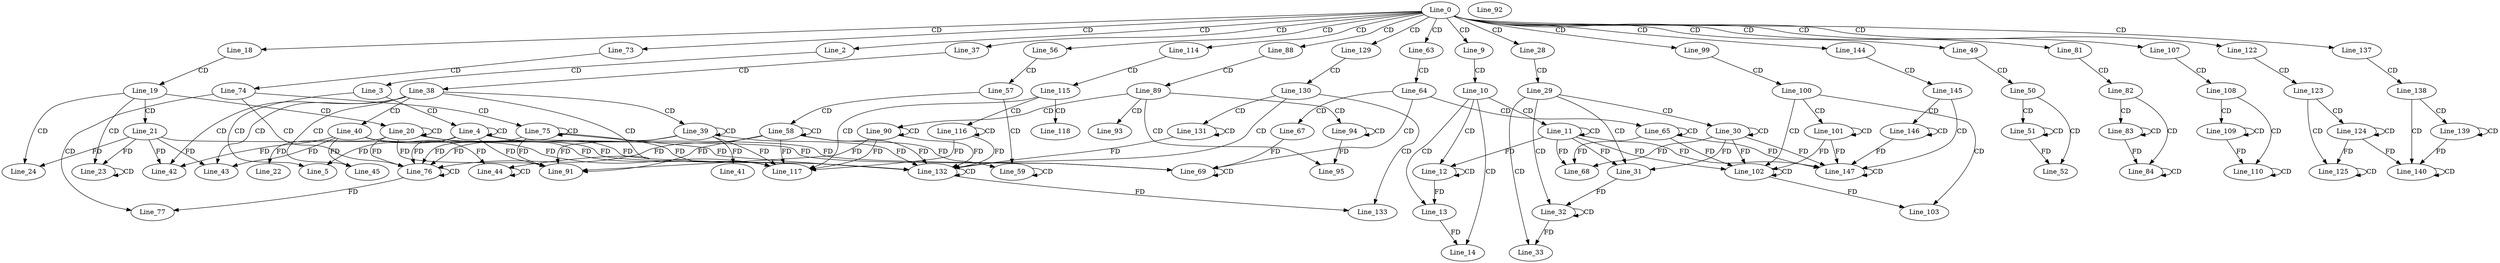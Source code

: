 digraph G {
  Line_0;
  Line_2;
  Line_3;
  Line_4;
  Line_4;
  Line_4;
  Line_5;
  Line_5;
  Line_5;
  Line_9;
  Line_10;
  Line_11;
  Line_11;
  Line_11;
  Line_12;
  Line_12;
  Line_13;
  Line_13;
  Line_14;
  Line_18;
  Line_19;
  Line_20;
  Line_20;
  Line_20;
  Line_21;
  Line_22;
  Line_22;
  Line_23;
  Line_23;
  Line_23;
  Line_23;
  Line_24;
  Line_28;
  Line_29;
  Line_30;
  Line_30;
  Line_30;
  Line_31;
  Line_31;
  Line_31;
  Line_32;
  Line_32;
  Line_33;
  Line_37;
  Line_38;
  Line_39;
  Line_39;
  Line_39;
  Line_40;
  Line_41;
  Line_41;
  Line_42;
  Line_43;
  Line_44;
  Line_44;
  Line_44;
  Line_44;
  Line_45;
  Line_49;
  Line_50;
  Line_51;
  Line_51;
  Line_51;
  Line_52;
  Line_52;
  Line_56;
  Line_57;
  Line_58;
  Line_58;
  Line_58;
  Line_59;
  Line_59;
  Line_59;
  Line_63;
  Line_64;
  Line_65;
  Line_65;
  Line_65;
  Line_67;
  Line_68;
  Line_68;
  Line_69;
  Line_69;
  Line_73;
  Line_74;
  Line_75;
  Line_75;
  Line_75;
  Line_76;
  Line_76;
  Line_77;
  Line_81;
  Line_82;
  Line_83;
  Line_83;
  Line_83;
  Line_84;
  Line_84;
  Line_88;
  Line_89;
  Line_90;
  Line_90;
  Line_90;
  Line_91;
  Line_91;
  Line_92;
  Line_92;
  Line_93;
  Line_93;
  Line_94;
  Line_94;
  Line_95;
  Line_99;
  Line_100;
  Line_101;
  Line_101;
  Line_101;
  Line_102;
  Line_102;
  Line_103;
  Line_103;
  Line_107;
  Line_108;
  Line_109;
  Line_109;
  Line_109;
  Line_110;
  Line_110;
  Line_114;
  Line_115;
  Line_116;
  Line_116;
  Line_116;
  Line_117;
  Line_117;
  Line_118;
  Line_122;
  Line_123;
  Line_124;
  Line_124;
  Line_124;
  Line_125;
  Line_125;
  Line_125;
  Line_129;
  Line_130;
  Line_131;
  Line_131;
  Line_131;
  Line_132;
  Line_132;
  Line_133;
  Line_137;
  Line_138;
  Line_139;
  Line_139;
  Line_139;
  Line_140;
  Line_140;
  Line_144;
  Line_145;
  Line_146;
  Line_146;
  Line_146;
  Line_147;
  Line_147;
  Line_0 -> Line_2 [ label="CD" ];
  Line_2 -> Line_3 [ label="CD" ];
  Line_3 -> Line_4 [ label="CD" ];
  Line_4 -> Line_4 [ label="CD" ];
  Line_3 -> Line_5 [ label="CD" ];
  Line_4 -> Line_5 [ label="FD" ];
  Line_0 -> Line_9 [ label="CD" ];
  Line_9 -> Line_10 [ label="CD" ];
  Line_10 -> Line_11 [ label="CD" ];
  Line_11 -> Line_11 [ label="CD" ];
  Line_10 -> Line_12 [ label="CD" ];
  Line_12 -> Line_12 [ label="CD" ];
  Line_11 -> Line_12 [ label="FD" ];
  Line_10 -> Line_13 [ label="CD" ];
  Line_12 -> Line_13 [ label="FD" ];
  Line_10 -> Line_14 [ label="CD" ];
  Line_13 -> Line_14 [ label="FD" ];
  Line_0 -> Line_18 [ label="CD" ];
  Line_18 -> Line_19 [ label="CD" ];
  Line_19 -> Line_20 [ label="CD" ];
  Line_20 -> Line_20 [ label="CD" ];
  Line_19 -> Line_21 [ label="CD" ];
  Line_20 -> Line_22 [ label="FD" ];
  Line_19 -> Line_23 [ label="CD" ];
  Line_23 -> Line_23 [ label="CD" ];
  Line_21 -> Line_23 [ label="FD" ];
  Line_19 -> Line_24 [ label="CD" ];
  Line_21 -> Line_24 [ label="FD" ];
  Line_0 -> Line_28 [ label="CD" ];
  Line_28 -> Line_29 [ label="CD" ];
  Line_29 -> Line_30 [ label="CD" ];
  Line_30 -> Line_30 [ label="CD" ];
  Line_29 -> Line_31 [ label="CD" ];
  Line_30 -> Line_31 [ label="FD" ];
  Line_11 -> Line_31 [ label="FD" ];
  Line_29 -> Line_32 [ label="CD" ];
  Line_32 -> Line_32 [ label="CD" ];
  Line_31 -> Line_32 [ label="FD" ];
  Line_29 -> Line_33 [ label="CD" ];
  Line_32 -> Line_33 [ label="FD" ];
  Line_0 -> Line_37 [ label="CD" ];
  Line_37 -> Line_38 [ label="CD" ];
  Line_38 -> Line_39 [ label="CD" ];
  Line_39 -> Line_39 [ label="CD" ];
  Line_38 -> Line_40 [ label="CD" ];
  Line_39 -> Line_41 [ label="FD" ];
  Line_38 -> Line_42 [ label="CD" ];
  Line_40 -> Line_42 [ label="FD" ];
  Line_21 -> Line_42 [ label="FD" ];
  Line_38 -> Line_43 [ label="CD" ];
  Line_40 -> Line_43 [ label="FD" ];
  Line_21 -> Line_43 [ label="FD" ];
  Line_38 -> Line_44 [ label="CD" ];
  Line_44 -> Line_44 [ label="CD" ];
  Line_40 -> Line_44 [ label="FD" ];
  Line_38 -> Line_45 [ label="CD" ];
  Line_40 -> Line_45 [ label="FD" ];
  Line_0 -> Line_49 [ label="CD" ];
  Line_49 -> Line_50 [ label="CD" ];
  Line_50 -> Line_51 [ label="CD" ];
  Line_51 -> Line_51 [ label="CD" ];
  Line_50 -> Line_52 [ label="CD" ];
  Line_51 -> Line_52 [ label="FD" ];
  Line_0 -> Line_56 [ label="CD" ];
  Line_56 -> Line_57 [ label="CD" ];
  Line_57 -> Line_58 [ label="CD" ];
  Line_58 -> Line_58 [ label="CD" ];
  Line_57 -> Line_59 [ label="CD" ];
  Line_59 -> Line_59 [ label="CD" ];
  Line_58 -> Line_59 [ label="FD" ];
  Line_0 -> Line_63 [ label="CD" ];
  Line_63 -> Line_64 [ label="CD" ];
  Line_64 -> Line_65 [ label="CD" ];
  Line_65 -> Line_65 [ label="CD" ];
  Line_64 -> Line_67 [ label="CD" ];
  Line_65 -> Line_68 [ label="FD" ];
  Line_30 -> Line_68 [ label="FD" ];
  Line_11 -> Line_68 [ label="FD" ];
  Line_64 -> Line_69 [ label="CD" ];
  Line_69 -> Line_69 [ label="CD" ];
  Line_67 -> Line_69 [ label="FD" ];
  Line_40 -> Line_69 [ label="FD" ];
  Line_21 -> Line_69 [ label="FD" ];
  Line_0 -> Line_73 [ label="CD" ];
  Line_73 -> Line_74 [ label="CD" ];
  Line_74 -> Line_75 [ label="CD" ];
  Line_75 -> Line_75 [ label="CD" ];
  Line_74 -> Line_76 [ label="CD" ];
  Line_76 -> Line_76 [ label="CD" ];
  Line_75 -> Line_76 [ label="FD" ];
  Line_58 -> Line_76 [ label="FD" ];
  Line_39 -> Line_76 [ label="FD" ];
  Line_20 -> Line_76 [ label="FD" ];
  Line_4 -> Line_76 [ label="FD" ];
  Line_74 -> Line_77 [ label="CD" ];
  Line_76 -> Line_77 [ label="FD" ];
  Line_0 -> Line_81 [ label="CD" ];
  Line_81 -> Line_82 [ label="CD" ];
  Line_82 -> Line_83 [ label="CD" ];
  Line_83 -> Line_83 [ label="CD" ];
  Line_82 -> Line_84 [ label="CD" ];
  Line_84 -> Line_84 [ label="CD" ];
  Line_83 -> Line_84 [ label="FD" ];
  Line_0 -> Line_88 [ label="CD" ];
  Line_88 -> Line_89 [ label="CD" ];
  Line_89 -> Line_90 [ label="CD" ];
  Line_90 -> Line_90 [ label="CD" ];
  Line_90 -> Line_91 [ label="FD" ];
  Line_75 -> Line_91 [ label="FD" ];
  Line_58 -> Line_91 [ label="FD" ];
  Line_39 -> Line_91 [ label="FD" ];
  Line_20 -> Line_91 [ label="FD" ];
  Line_4 -> Line_91 [ label="FD" ];
  Line_89 -> Line_93 [ label="CD" ];
  Line_89 -> Line_94 [ label="CD" ];
  Line_94 -> Line_94 [ label="CD" ];
  Line_89 -> Line_95 [ label="CD" ];
  Line_94 -> Line_95 [ label="FD" ];
  Line_0 -> Line_99 [ label="CD" ];
  Line_99 -> Line_100 [ label="CD" ];
  Line_100 -> Line_101 [ label="CD" ];
  Line_101 -> Line_101 [ label="CD" ];
  Line_100 -> Line_102 [ label="CD" ];
  Line_102 -> Line_102 [ label="CD" ];
  Line_101 -> Line_102 [ label="FD" ];
  Line_65 -> Line_102 [ label="FD" ];
  Line_30 -> Line_102 [ label="FD" ];
  Line_11 -> Line_102 [ label="FD" ];
  Line_100 -> Line_103 [ label="CD" ];
  Line_102 -> Line_103 [ label="FD" ];
  Line_0 -> Line_107 [ label="CD" ];
  Line_107 -> Line_108 [ label="CD" ];
  Line_108 -> Line_109 [ label="CD" ];
  Line_109 -> Line_109 [ label="CD" ];
  Line_108 -> Line_110 [ label="CD" ];
  Line_110 -> Line_110 [ label="CD" ];
  Line_109 -> Line_110 [ label="FD" ];
  Line_0 -> Line_114 [ label="CD" ];
  Line_114 -> Line_115 [ label="CD" ];
  Line_115 -> Line_116 [ label="CD" ];
  Line_116 -> Line_116 [ label="CD" ];
  Line_115 -> Line_117 [ label="CD" ];
  Line_116 -> Line_117 [ label="FD" ];
  Line_90 -> Line_117 [ label="FD" ];
  Line_75 -> Line_117 [ label="FD" ];
  Line_58 -> Line_117 [ label="FD" ];
  Line_39 -> Line_117 [ label="FD" ];
  Line_20 -> Line_117 [ label="FD" ];
  Line_4 -> Line_117 [ label="FD" ];
  Line_115 -> Line_118 [ label="CD" ];
  Line_0 -> Line_122 [ label="CD" ];
  Line_122 -> Line_123 [ label="CD" ];
  Line_123 -> Line_124 [ label="CD" ];
  Line_124 -> Line_124 [ label="CD" ];
  Line_123 -> Line_125 [ label="CD" ];
  Line_125 -> Line_125 [ label="CD" ];
  Line_124 -> Line_125 [ label="FD" ];
  Line_0 -> Line_129 [ label="CD" ];
  Line_129 -> Line_130 [ label="CD" ];
  Line_130 -> Line_131 [ label="CD" ];
  Line_131 -> Line_131 [ label="CD" ];
  Line_130 -> Line_132 [ label="CD" ];
  Line_132 -> Line_132 [ label="CD" ];
  Line_131 -> Line_132 [ label="FD" ];
  Line_116 -> Line_132 [ label="FD" ];
  Line_90 -> Line_132 [ label="FD" ];
  Line_75 -> Line_132 [ label="FD" ];
  Line_58 -> Line_132 [ label="FD" ];
  Line_39 -> Line_132 [ label="FD" ];
  Line_20 -> Line_132 [ label="FD" ];
  Line_4 -> Line_132 [ label="FD" ];
  Line_130 -> Line_133 [ label="CD" ];
  Line_132 -> Line_133 [ label="FD" ];
  Line_0 -> Line_137 [ label="CD" ];
  Line_137 -> Line_138 [ label="CD" ];
  Line_138 -> Line_139 [ label="CD" ];
  Line_139 -> Line_139 [ label="CD" ];
  Line_138 -> Line_140 [ label="CD" ];
  Line_140 -> Line_140 [ label="CD" ];
  Line_139 -> Line_140 [ label="FD" ];
  Line_124 -> Line_140 [ label="FD" ];
  Line_0 -> Line_144 [ label="CD" ];
  Line_144 -> Line_145 [ label="CD" ];
  Line_145 -> Line_146 [ label="CD" ];
  Line_146 -> Line_146 [ label="CD" ];
  Line_145 -> Line_147 [ label="CD" ];
  Line_147 -> Line_147 [ label="CD" ];
  Line_146 -> Line_147 [ label="FD" ];
  Line_101 -> Line_147 [ label="FD" ];
  Line_65 -> Line_147 [ label="FD" ];
  Line_30 -> Line_147 [ label="FD" ];
  Line_11 -> Line_147 [ label="FD" ];
}
